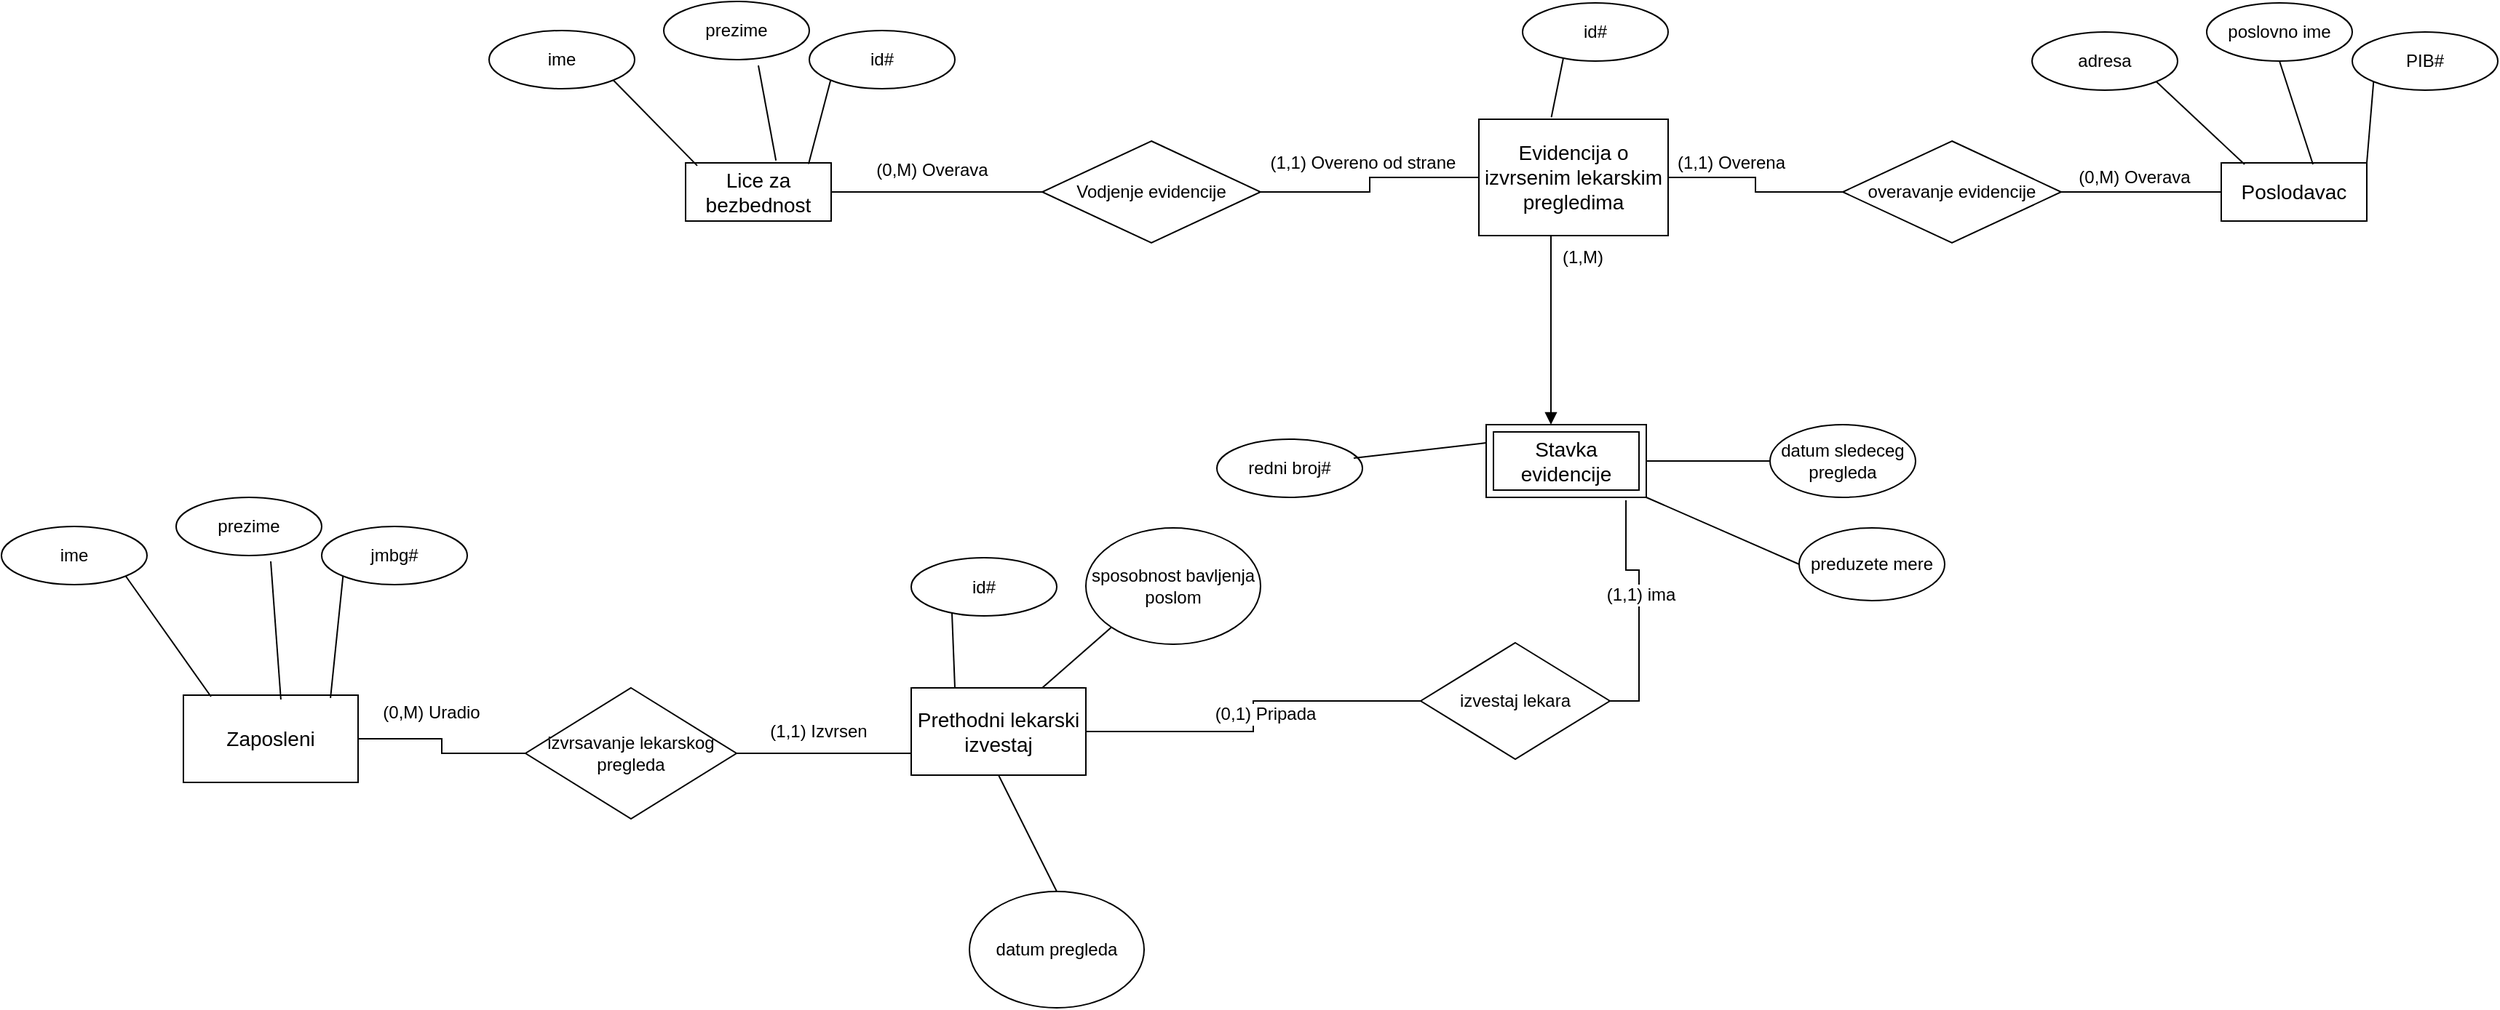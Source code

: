 <mxfile version="22.0.8" type="device">
  <diagram id="cX9Rxq1GDXvq4FwfHjqG" name="Page-1">
    <mxGraphModel dx="3387" dy="941" grid="1" gridSize="10" guides="1" tooltips="1" connect="1" arrows="1" fold="1" page="1" pageScale="1" pageWidth="850" pageHeight="1100" math="0" shadow="0">
      <root>
        <mxCell id="0" />
        <mxCell id="1" parent="0" />
        <object label="" kardinalnost="(0,M)" id="p6OjkSHZk2NeHFK_y6Gc-2">
          <mxCell style="rounded=0;orthogonalLoop=1;jettySize=auto;html=1;exitX=0.5;exitY=1;exitDx=0;exitDy=0;endArrow=block;endFill=1;targetPerimeterSpacing=0;" parent="1" edge="1">
            <mxGeometry relative="1" as="geometry">
              <mxPoint x="169.5" y="330" as="targetPoint" />
              <mxPoint x="169.5" y="200" as="sourcePoint" />
            </mxGeometry>
          </mxCell>
        </object>
        <mxCell id="p6OjkSHZk2NeHFK_y6Gc-15" value="&lt;font style=&quot;font-size: 12px;&quot;&gt;(1,M)&lt;/font&gt;" style="edgeLabel;html=1;align=center;verticalAlign=middle;resizable=0;points=[];fontSize=12;" parent="p6OjkSHZk2NeHFK_y6Gc-2" vertex="1" connectable="0">
          <mxGeometry x="-0.769" y="3" relative="1" as="geometry">
            <mxPoint x="18" as="offset" />
          </mxGeometry>
        </mxCell>
        <mxCell id="p6OjkSHZk2NeHFK_y6Gc-1" value="&lt;font style=&quot;font-size: 14px;&quot;&gt;Evidencija o izvrsenim lekarskim pregledima&lt;/font&gt;" style="rounded=0;whiteSpace=wrap;html=1;fontSize=14;" parent="1" vertex="1">
          <mxGeometry x="120" y="120" width="130" height="80" as="geometry" />
        </mxCell>
        <mxCell id="dR7-cXVYRjZlP15LV4le-43" style="rounded=0;orthogonalLoop=1;jettySize=auto;html=1;exitX=1;exitY=0.5;exitDx=0;exitDy=0;entryX=0;entryY=0.5;entryDx=0;entryDy=0;endArrow=none;endFill=0;" parent="1" source="p6OjkSHZk2NeHFK_y6Gc-3" target="dR7-cXVYRjZlP15LV4le-42" edge="1">
          <mxGeometry relative="1" as="geometry" />
        </mxCell>
        <mxCell id="p6OjkSHZk2NeHFK_y6Gc-3" value="&lt;font style=&quot;font-size: 14px;&quot;&gt;Stavka evidencije&lt;/font&gt;" style="shape=ext;margin=3;double=1;whiteSpace=wrap;html=1;align=center;rounded=0;" parent="1" vertex="1">
          <mxGeometry x="125" y="330" width="110" height="50" as="geometry" />
        </mxCell>
        <mxCell id="p6OjkSHZk2NeHFK_y6Gc-16" value="redni broj#" style="ellipse;whiteSpace=wrap;html=1;align=center;" parent="1" vertex="1">
          <mxGeometry x="-60" y="340" width="100" height="40" as="geometry" />
        </mxCell>
        <mxCell id="p6OjkSHZk2NeHFK_y6Gc-17" value="" style="endArrow=none;html=1;rounded=0;entryX=0;entryY=0.25;entryDx=0;entryDy=0;exitX=0.94;exitY=0.325;exitDx=0;exitDy=0;exitPerimeter=0;" parent="1" source="p6OjkSHZk2NeHFK_y6Gc-16" target="p6OjkSHZk2NeHFK_y6Gc-3" edge="1">
          <mxGeometry width="50" height="50" relative="1" as="geometry">
            <mxPoint x="30" y="360" as="sourcePoint" />
            <mxPoint x="85" y="308" as="targetPoint" />
          </mxGeometry>
        </mxCell>
        <mxCell id="p6OjkSHZk2NeHFK_y6Gc-18" value="&lt;font style=&quot;font-size: 14px;&quot;&gt;Poslodavac&lt;/font&gt;" style="whiteSpace=wrap;html=1;align=center;" parent="1" vertex="1">
          <mxGeometry x="630" y="150" width="100" height="40" as="geometry" />
        </mxCell>
        <mxCell id="p6OjkSHZk2NeHFK_y6Gc-20" value="" style="edgeStyle=orthogonalEdgeStyle;rounded=0;orthogonalLoop=1;jettySize=auto;html=1;endArrow=none;endFill=0;" parent="1" source="p6OjkSHZk2NeHFK_y6Gc-19" target="p6OjkSHZk2NeHFK_y6Gc-1" edge="1">
          <mxGeometry relative="1" as="geometry" />
        </mxCell>
        <mxCell id="p6OjkSHZk2NeHFK_y6Gc-23" value="&lt;font style=&quot;font-size: 12px;&quot;&gt;(1,1) Overena&lt;/font&gt;" style="edgeLabel;html=1;align=center;verticalAlign=middle;resizable=0;points=[];fontSize=12;" parent="p6OjkSHZk2NeHFK_y6Gc-20" vertex="1" connectable="0">
          <mxGeometry x="0.339" y="1" relative="1" as="geometry">
            <mxPoint y="-11" as="offset" />
          </mxGeometry>
        </mxCell>
        <mxCell id="p6OjkSHZk2NeHFK_y6Gc-21" style="edgeStyle=orthogonalEdgeStyle;rounded=0;orthogonalLoop=1;jettySize=auto;html=1;exitX=1;exitY=0.5;exitDx=0;exitDy=0;entryX=0;entryY=0.5;entryDx=0;entryDy=0;endArrow=none;endFill=0;" parent="1" source="p6OjkSHZk2NeHFK_y6Gc-19" target="p6OjkSHZk2NeHFK_y6Gc-18" edge="1">
          <mxGeometry relative="1" as="geometry" />
        </mxCell>
        <mxCell id="p6OjkSHZk2NeHFK_y6Gc-24" value="(0,M) Overava" style="edgeLabel;html=1;align=center;verticalAlign=middle;resizable=0;points=[];fontSize=12;" parent="p6OjkSHZk2NeHFK_y6Gc-21" vertex="1" connectable="0">
          <mxGeometry x="-0.036" y="3" relative="1" as="geometry">
            <mxPoint x="-3" y="-7" as="offset" />
          </mxGeometry>
        </mxCell>
        <mxCell id="p6OjkSHZk2NeHFK_y6Gc-19" value="overavanje evidencije" style="shape=rhombus;perimeter=rhombusPerimeter;whiteSpace=wrap;html=1;align=center;" parent="1" vertex="1">
          <mxGeometry x="370" y="135" width="150" height="70" as="geometry" />
        </mxCell>
        <mxCell id="p6OjkSHZk2NeHFK_y6Gc-25" value="adresa" style="ellipse;whiteSpace=wrap;html=1;align=center;" parent="1" vertex="1">
          <mxGeometry x="500" y="60" width="100" height="40" as="geometry" />
        </mxCell>
        <mxCell id="p6OjkSHZk2NeHFK_y6Gc-26" value="" style="endArrow=none;html=1;rounded=0;entryX=0.16;entryY=0.025;entryDx=0;entryDy=0;exitX=1;exitY=1;exitDx=0;exitDy=0;entryPerimeter=0;" parent="1" source="p6OjkSHZk2NeHFK_y6Gc-25" target="p6OjkSHZk2NeHFK_y6Gc-18" edge="1">
          <mxGeometry width="50" height="50" relative="1" as="geometry">
            <mxPoint x="660" y="290" as="sourcePoint" />
            <mxPoint x="715" y="238" as="targetPoint" />
          </mxGeometry>
        </mxCell>
        <mxCell id="p6OjkSHZk2NeHFK_y6Gc-27" value="PIB#" style="ellipse;whiteSpace=wrap;html=1;align=center;" parent="1" vertex="1">
          <mxGeometry x="720" y="60" width="100" height="40" as="geometry" />
        </mxCell>
        <mxCell id="p6OjkSHZk2NeHFK_y6Gc-28" value="" style="endArrow=none;html=1;rounded=0;entryX=1;entryY=0;entryDx=0;entryDy=0;exitX=0;exitY=1;exitDx=0;exitDy=0;" parent="1" source="p6OjkSHZk2NeHFK_y6Gc-27" target="p6OjkSHZk2NeHFK_y6Gc-18" edge="1">
          <mxGeometry width="50" height="50" relative="1" as="geometry">
            <mxPoint x="620" y="220" as="sourcePoint" />
            <mxPoint x="715" y="213" as="targetPoint" />
          </mxGeometry>
        </mxCell>
        <mxCell id="p6OjkSHZk2NeHFK_y6Gc-31" value="poslovno ime" style="ellipse;whiteSpace=wrap;html=1;align=center;" parent="1" vertex="1">
          <mxGeometry x="620" y="40" width="100" height="40" as="geometry" />
        </mxCell>
        <mxCell id="p6OjkSHZk2NeHFK_y6Gc-32" value="" style="endArrow=none;html=1;rounded=0;entryX=0.63;entryY=0.025;entryDx=0;entryDy=0;exitX=0.5;exitY=1;exitDx=0;exitDy=0;entryPerimeter=0;" parent="1" source="p6OjkSHZk2NeHFK_y6Gc-31" target="p6OjkSHZk2NeHFK_y6Gc-18" edge="1">
          <mxGeometry width="50" height="50" relative="1" as="geometry">
            <mxPoint x="780" y="280" as="sourcePoint" />
            <mxPoint x="875" y="263" as="targetPoint" />
          </mxGeometry>
        </mxCell>
        <mxCell id="p6OjkSHZk2NeHFK_y6Gc-33" value="id#" style="ellipse;whiteSpace=wrap;html=1;align=center;" parent="1" vertex="1">
          <mxGeometry x="150" y="40" width="100" height="40" as="geometry" />
        </mxCell>
        <mxCell id="p6OjkSHZk2NeHFK_y6Gc-34" value="" style="endArrow=none;html=1;rounded=0;entryX=0.383;entryY=-0.017;entryDx=0;entryDy=0;exitX=0.28;exitY=0.95;exitDx=0;exitDy=0;entryPerimeter=0;exitPerimeter=0;" parent="1" source="p6OjkSHZk2NeHFK_y6Gc-33" target="p6OjkSHZk2NeHFK_y6Gc-1" edge="1">
          <mxGeometry width="50" height="50" relative="1" as="geometry">
            <mxPoint x="220" y="279" as="sourcePoint" />
            <mxPoint x="206" y="140" as="targetPoint" />
          </mxGeometry>
        </mxCell>
        <mxCell id="p6OjkSHZk2NeHFK_y6Gc-37" style="edgeStyle=orthogonalEdgeStyle;rounded=0;orthogonalLoop=1;jettySize=auto;html=1;exitX=1;exitY=0.5;exitDx=0;exitDy=0;entryX=0;entryY=0.5;entryDx=0;entryDy=0;endArrow=none;endFill=0;" parent="1" source="p6OjkSHZk2NeHFK_y6Gc-39" target="p6OjkSHZk2NeHFK_y6Gc-1" edge="1">
          <mxGeometry relative="1" as="geometry">
            <mxPoint x="80" y="165" as="targetPoint" />
          </mxGeometry>
        </mxCell>
        <mxCell id="p6OjkSHZk2NeHFK_y6Gc-38" value="(1,1) Overeno od strane" style="edgeLabel;html=1;align=center;verticalAlign=middle;resizable=0;points=[];fontSize=12;" parent="p6OjkSHZk2NeHFK_y6Gc-37" vertex="1" connectable="0">
          <mxGeometry x="-0.036" y="3" relative="1" as="geometry">
            <mxPoint x="-2" y="-18" as="offset" />
          </mxGeometry>
        </mxCell>
        <mxCell id="p6OjkSHZk2NeHFK_y6Gc-40" style="edgeStyle=orthogonalEdgeStyle;rounded=0;orthogonalLoop=1;jettySize=auto;html=1;exitX=0;exitY=0.5;exitDx=0;exitDy=0;endArrow=none;endFill=0;entryX=1;entryY=0.5;entryDx=0;entryDy=0;" parent="1" source="p6OjkSHZk2NeHFK_y6Gc-39" target="p6OjkSHZk2NeHFK_y6Gc-42" edge="1">
          <mxGeometry relative="1" as="geometry">
            <mxPoint x="-330" y="170" as="targetPoint" />
          </mxGeometry>
        </mxCell>
        <mxCell id="p6OjkSHZk2NeHFK_y6Gc-39" value="Vodjenje evidencije" style="shape=rhombus;perimeter=rhombusPerimeter;whiteSpace=wrap;html=1;align=center;" parent="1" vertex="1">
          <mxGeometry x="-180" y="135" width="150" height="70" as="geometry" />
        </mxCell>
        <mxCell id="p6OjkSHZk2NeHFK_y6Gc-41" value="(0,M) Overava" style="edgeLabel;html=1;align=center;verticalAlign=middle;resizable=0;points=[];fontSize=12;" parent="1" vertex="1" connectable="0">
          <mxGeometry x="-249.995" y="160" as="geometry">
            <mxPoint x="-6" y="-5" as="offset" />
          </mxGeometry>
        </mxCell>
        <mxCell id="p6OjkSHZk2NeHFK_y6Gc-42" value="&lt;font style=&quot;font-size: 14px;&quot;&gt;Lice za bezbednost&lt;/font&gt;" style="whiteSpace=wrap;html=1;align=center;" parent="1" vertex="1">
          <mxGeometry x="-425" y="150" width="100" height="40" as="geometry" />
        </mxCell>
        <mxCell id="p6OjkSHZk2NeHFK_y6Gc-43" value="ime" style="ellipse;whiteSpace=wrap;html=1;align=center;" parent="1" vertex="1">
          <mxGeometry x="-560" y="59" width="100" height="40" as="geometry" />
        </mxCell>
        <mxCell id="p6OjkSHZk2NeHFK_y6Gc-44" value="" style="endArrow=none;html=1;rounded=0;entryX=0.08;entryY=0.049;entryDx=0;entryDy=0;exitX=1;exitY=1;exitDx=0;exitDy=0;entryPerimeter=0;" parent="1" source="p6OjkSHZk2NeHFK_y6Gc-43" target="p6OjkSHZk2NeHFK_y6Gc-42" edge="1">
          <mxGeometry width="50" height="50" relative="1" as="geometry">
            <mxPoint x="-400" y="289" as="sourcePoint" />
            <mxPoint x="-414" y="150" as="targetPoint" />
          </mxGeometry>
        </mxCell>
        <mxCell id="p6OjkSHZk2NeHFK_y6Gc-45" value="id#" style="ellipse;whiteSpace=wrap;html=1;align=center;" parent="1" vertex="1">
          <mxGeometry x="-340" y="59" width="100" height="40" as="geometry" />
        </mxCell>
        <mxCell id="p6OjkSHZk2NeHFK_y6Gc-46" value="" style="endArrow=none;html=1;rounded=0;entryX=0.845;entryY=0.019;entryDx=0;entryDy=0;exitX=0;exitY=1;exitDx=0;exitDy=0;entryPerimeter=0;" parent="1" source="p6OjkSHZk2NeHFK_y6Gc-45" target="p6OjkSHZk2NeHFK_y6Gc-42" edge="1">
          <mxGeometry width="50" height="50" relative="1" as="geometry">
            <mxPoint x="-440" y="219" as="sourcePoint" />
            <mxPoint x="-330" y="149" as="targetPoint" />
          </mxGeometry>
        </mxCell>
        <mxCell id="p6OjkSHZk2NeHFK_y6Gc-47" value="prezime" style="ellipse;whiteSpace=wrap;html=1;align=center;" parent="1" vertex="1">
          <mxGeometry x="-440" y="39" width="100" height="40" as="geometry" />
        </mxCell>
        <mxCell id="p6OjkSHZk2NeHFK_y6Gc-48" value="" style="endArrow=none;html=1;rounded=0;entryX=0.621;entryY=-0.04;entryDx=0;entryDy=0;exitX=0.65;exitY=1.1;exitDx=0;exitDy=0;exitPerimeter=0;entryPerimeter=0;" parent="1" source="p6OjkSHZk2NeHFK_y6Gc-47" target="p6OjkSHZk2NeHFK_y6Gc-42" edge="1">
          <mxGeometry width="50" height="50" relative="1" as="geometry">
            <mxPoint x="-280" y="279" as="sourcePoint" />
            <mxPoint x="-367" y="150" as="targetPoint" />
          </mxGeometry>
        </mxCell>
        <mxCell id="XjySdd2gi-GwcaV57Ylc-37" style="edgeStyle=orthogonalEdgeStyle;rounded=0;orthogonalLoop=1;jettySize=auto;html=1;exitX=1;exitY=0.5;exitDx=0;exitDy=0;entryX=0;entryY=0.5;entryDx=0;entryDy=0;endArrow=none;endFill=0;" parent="1" source="dR7-cXVYRjZlP15LV4le-10" target="XjySdd2gi-GwcaV57Ylc-36" edge="1">
          <mxGeometry relative="1" as="geometry">
            <mxPoint x="-140" y="550" as="sourcePoint" />
          </mxGeometry>
        </mxCell>
        <mxCell id="XjySdd2gi-GwcaV57Ylc-36" value="izvestaj lekara" style="rhombus;whiteSpace=wrap;html=1;" parent="1" vertex="1">
          <mxGeometry x="80" y="480" width="130" height="80" as="geometry" />
        </mxCell>
        <mxCell id="XjySdd2gi-GwcaV57Ylc-39" style="edgeStyle=orthogonalEdgeStyle;rounded=0;orthogonalLoop=1;jettySize=auto;html=1;exitX=1;exitY=0.5;exitDx=0;exitDy=0;entryX=0.873;entryY=1.04;entryDx=0;entryDy=0;entryPerimeter=0;endArrow=none;endFill=0;" parent="1" source="XjySdd2gi-GwcaV57Ylc-36" target="p6OjkSHZk2NeHFK_y6Gc-3" edge="1">
          <mxGeometry relative="1" as="geometry" />
        </mxCell>
        <mxCell id="XjySdd2gi-GwcaV57Ylc-40" value="(0,1) Pripada" style="edgeLabel;html=1;align=center;verticalAlign=middle;resizable=0;points=[];fontSize=12;" parent="1" vertex="1" connectable="0">
          <mxGeometry x="-9.995" y="530" as="geometry">
            <mxPoint x="-17" y="-1" as="offset" />
          </mxGeometry>
        </mxCell>
        <mxCell id="XjySdd2gi-GwcaV57Ylc-41" value="(1,1) ima" style="edgeLabel;html=1;align=center;verticalAlign=middle;resizable=0;points=[];fontSize=12;" parent="1" vertex="1" connectable="0">
          <mxGeometry x="250.005" y="450" as="geometry">
            <mxPoint x="-19" y="-3" as="offset" />
          </mxGeometry>
        </mxCell>
        <mxCell id="dR7-cXVYRjZlP15LV4le-10" value="Prethodni lekarski izvestaj" style="rounded=0;whiteSpace=wrap;html=1;fontSize=14;" parent="1" vertex="1">
          <mxGeometry x="-270" y="511" width="120" height="60" as="geometry" />
        </mxCell>
        <mxCell id="dR7-cXVYRjZlP15LV4le-13" value="id#" style="ellipse;whiteSpace=wrap;html=1;align=center;" parent="1" vertex="1">
          <mxGeometry x="-270" y="421.5" width="100" height="40" as="geometry" />
        </mxCell>
        <mxCell id="dR7-cXVYRjZlP15LV4le-14" value="" style="endArrow=none;html=1;rounded=0;entryX=0.25;entryY=0;entryDx=0;entryDy=0;exitX=0.28;exitY=0.95;exitDx=0;exitDy=0;exitPerimeter=0;" parent="1" source="dR7-cXVYRjZlP15LV4le-13" target="dR7-cXVYRjZlP15LV4le-10" edge="1">
          <mxGeometry width="50" height="50" relative="1" as="geometry">
            <mxPoint x="-200" y="660.5" as="sourcePoint" />
            <mxPoint x="-250" y="500.5" as="targetPoint" />
          </mxGeometry>
        </mxCell>
        <mxCell id="dR7-cXVYRjZlP15LV4le-15" value="Zaposleni" style="rounded=0;whiteSpace=wrap;html=1;fontSize=14;" parent="1" vertex="1">
          <mxGeometry x="-770" y="516" width="120" height="60" as="geometry" />
        </mxCell>
        <mxCell id="dR7-cXVYRjZlP15LV4le-16" value="" style="edgeStyle=orthogonalEdgeStyle;rounded=0;orthogonalLoop=1;jettySize=auto;html=1;endArrow=none;endFill=0;entryX=1;entryY=0.5;entryDx=0;entryDy=0;" parent="1" source="dR7-cXVYRjZlP15LV4le-20" target="dR7-cXVYRjZlP15LV4le-15" edge="1">
          <mxGeometry relative="1" as="geometry">
            <mxPoint x="-615" y="552" as="targetPoint" />
          </mxGeometry>
        </mxCell>
        <mxCell id="dR7-cXVYRjZlP15LV4le-17" value="&lt;font style=&quot;font-size: 12px;&quot;&gt;(1,1) Izvrsen&lt;/font&gt;" style="edgeLabel;html=1;align=center;verticalAlign=middle;resizable=0;points=[];fontSize=12;" parent="dR7-cXVYRjZlP15LV4le-16" vertex="1" connectable="0">
          <mxGeometry x="0.339" y="1" relative="1" as="geometry">
            <mxPoint x="274" y="-6" as="offset" />
          </mxGeometry>
        </mxCell>
        <mxCell id="dR7-cXVYRjZlP15LV4le-18" style="edgeStyle=orthogonalEdgeStyle;rounded=0;orthogonalLoop=1;jettySize=auto;html=1;exitX=1;exitY=0.5;exitDx=0;exitDy=0;entryX=0;entryY=0.75;entryDx=0;entryDy=0;endArrow=none;endFill=0;" parent="1" source="dR7-cXVYRjZlP15LV4le-20" target="dR7-cXVYRjZlP15LV4le-10" edge="1">
          <mxGeometry relative="1" as="geometry">
            <mxPoint x="-285" y="557" as="targetPoint" />
          </mxGeometry>
        </mxCell>
        <mxCell id="dR7-cXVYRjZlP15LV4le-19" value="(0,M) Uradio" style="edgeLabel;html=1;align=center;verticalAlign=middle;resizable=0;points=[];fontSize=12;" parent="dR7-cXVYRjZlP15LV4le-18" vertex="1" connectable="0">
          <mxGeometry x="-0.036" y="3" relative="1" as="geometry">
            <mxPoint x="-268" y="-25" as="offset" />
          </mxGeometry>
        </mxCell>
        <mxCell id="dR7-cXVYRjZlP15LV4le-20" value="izvrsavanje lekarskog pregleda" style="shape=rhombus;perimeter=rhombusPerimeter;align=center;whiteSpace=wrap;html=1;spacingTop=0;spacing=2;spacingRight=2;spacingLeft=2;" parent="1" vertex="1">
          <mxGeometry x="-535" y="511" width="145" height="90" as="geometry" />
        </mxCell>
        <mxCell id="dR7-cXVYRjZlP15LV4le-21" value="ime" style="ellipse;whiteSpace=wrap;html=1;align=center;" parent="1" vertex="1">
          <mxGeometry x="-895" y="400" width="100" height="40" as="geometry" />
        </mxCell>
        <mxCell id="dR7-cXVYRjZlP15LV4le-22" value="" style="endArrow=none;html=1;rounded=0;entryX=0.158;entryY=0.017;entryDx=0;entryDy=0;exitX=1;exitY=1;exitDx=0;exitDy=0;entryPerimeter=0;" parent="1" source="dR7-cXVYRjZlP15LV4le-21" target="dR7-cXVYRjZlP15LV4le-15" edge="1">
          <mxGeometry width="50" height="50" relative="1" as="geometry">
            <mxPoint x="-735" y="630" as="sourcePoint" />
            <mxPoint x="-752" y="493" as="targetPoint" />
          </mxGeometry>
        </mxCell>
        <mxCell id="dR7-cXVYRjZlP15LV4le-23" value="jmbg#" style="ellipse;whiteSpace=wrap;html=1;align=center;" parent="1" vertex="1">
          <mxGeometry x="-675" y="400" width="100" height="40" as="geometry" />
        </mxCell>
        <mxCell id="dR7-cXVYRjZlP15LV4le-24" value="" style="endArrow=none;html=1;rounded=0;entryX=0.842;entryY=0.033;entryDx=0;entryDy=0;exitX=0;exitY=1;exitDx=0;exitDy=0;entryPerimeter=0;" parent="1" source="dR7-cXVYRjZlP15LV4le-23" target="dR7-cXVYRjZlP15LV4le-15" edge="1">
          <mxGeometry width="50" height="50" relative="1" as="geometry">
            <mxPoint x="-775" y="560" as="sourcePoint" />
            <mxPoint x="-675" y="492" as="targetPoint" />
          </mxGeometry>
        </mxCell>
        <mxCell id="dR7-cXVYRjZlP15LV4le-25" value="prezime" style="ellipse;whiteSpace=wrap;html=1;align=center;" parent="1" vertex="1">
          <mxGeometry x="-775" y="380" width="100" height="40" as="geometry" />
        </mxCell>
        <mxCell id="dR7-cXVYRjZlP15LV4le-26" value="" style="endArrow=none;html=1;rounded=0;entryX=0.558;entryY=0.05;entryDx=0;entryDy=0;exitX=0.65;exitY=1.1;exitDx=0;exitDy=0;exitPerimeter=0;entryPerimeter=0;" parent="1" source="dR7-cXVYRjZlP15LV4le-25" target="dR7-cXVYRjZlP15LV4le-15" edge="1">
          <mxGeometry width="50" height="50" relative="1" as="geometry">
            <mxPoint x="-615" y="620" as="sourcePoint" />
            <mxPoint x="-698" y="489" as="targetPoint" />
          </mxGeometry>
        </mxCell>
        <mxCell id="dR7-cXVYRjZlP15LV4le-35" value="datum pregleda" style="ellipse;whiteSpace=wrap;html=1;" parent="1" vertex="1">
          <mxGeometry x="-230" y="651" width="120" height="80" as="geometry" />
        </mxCell>
        <mxCell id="dR7-cXVYRjZlP15LV4le-36" style="rounded=0;orthogonalLoop=1;jettySize=auto;html=1;exitX=0.5;exitY=0;exitDx=0;exitDy=0;entryX=0.5;entryY=1;entryDx=0;entryDy=0;endArrow=none;endFill=0;" parent="1" source="dR7-cXVYRjZlP15LV4le-35" target="dR7-cXVYRjZlP15LV4le-10" edge="1">
          <mxGeometry relative="1" as="geometry">
            <mxPoint x="-140" y="576" as="targetPoint" />
          </mxGeometry>
        </mxCell>
        <mxCell id="dR7-cXVYRjZlP15LV4le-40" style="rounded=0;orthogonalLoop=1;jettySize=auto;html=1;exitX=0;exitY=1;exitDx=0;exitDy=0;entryX=0.75;entryY=0;entryDx=0;entryDy=0;endArrow=none;endFill=0;" parent="1" source="dR7-cXVYRjZlP15LV4le-41" target="dR7-cXVYRjZlP15LV4le-10" edge="1">
          <mxGeometry relative="1" as="geometry" />
        </mxCell>
        <mxCell id="dR7-cXVYRjZlP15LV4le-41" value="sposobnost bavljenja poslom" style="ellipse;whiteSpace=wrap;html=1;" parent="1" vertex="1">
          <mxGeometry x="-150" y="401" width="120" height="80" as="geometry" />
        </mxCell>
        <mxCell id="dR7-cXVYRjZlP15LV4le-42" value="datum sledeceg pregleda" style="ellipse;whiteSpace=wrap;html=1;" parent="1" vertex="1">
          <mxGeometry x="320" y="330" width="100" height="50" as="geometry" />
        </mxCell>
        <mxCell id="dR7-cXVYRjZlP15LV4le-44" style="rounded=0;orthogonalLoop=1;jettySize=auto;html=1;exitX=1;exitY=1;exitDx=0;exitDy=0;entryX=0;entryY=0.5;entryDx=0;entryDy=0;endArrow=none;endFill=0;" parent="1" source="p6OjkSHZk2NeHFK_y6Gc-3" target="dR7-cXVYRjZlP15LV4le-45" edge="1">
          <mxGeometry relative="1" as="geometry">
            <mxPoint x="270" y="405" as="sourcePoint" />
          </mxGeometry>
        </mxCell>
        <mxCell id="dR7-cXVYRjZlP15LV4le-45" value="preduzete mere" style="ellipse;whiteSpace=wrap;html=1;" parent="1" vertex="1">
          <mxGeometry x="340" y="401" width="100" height="50" as="geometry" />
        </mxCell>
      </root>
    </mxGraphModel>
  </diagram>
</mxfile>

